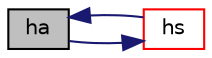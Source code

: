 digraph "ha"
{
  bgcolor="transparent";
  edge [fontname="Helvetica",fontsize="10",labelfontname="Helvetica",labelfontsize="10"];
  node [fontname="Helvetica",fontsize="10",shape=record];
  rankdir="LR";
  Node166 [label="ha",height=0.2,width=0.4,color="black", fillcolor="grey75", style="filled", fontcolor="black"];
  Node166 -> Node167 [color="midnightblue",fontsize="10",style="solid",fontname="Helvetica"];
  Node167 [label="hs",height=0.2,width=0.4,color="red",URL="$a31721.html#af7e93c786c1bd6230616e0c98e58a977",tooltip="Sensible enthalpy [J/kmol]. "];
  Node167 -> Node166 [color="midnightblue",fontsize="10",style="solid",fontname="Helvetica"];
}
